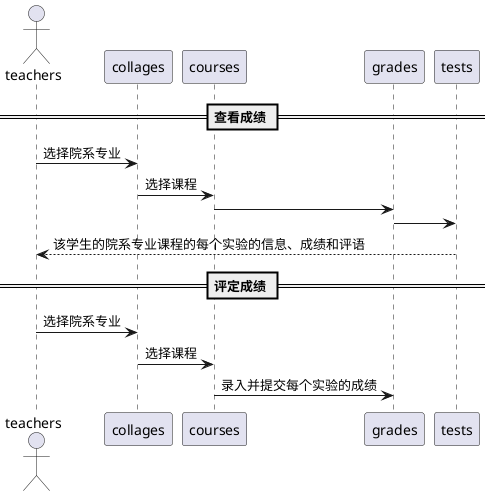 @startuml
actor teachers
== 查看成绩 ==
teachers -> collages: 选择院系专业
collages -> courses:选择课程
courses -> grades
grades -> tests
tests --> teachers:该学生的院系专业课程的每个实验的信息、成绩和评语
== 评定成绩 ==
teachers -> collages: 选择院系专业
collages -> courses:选择课程
courses -> grades : 录入并提交每个实验的成绩
@enduml